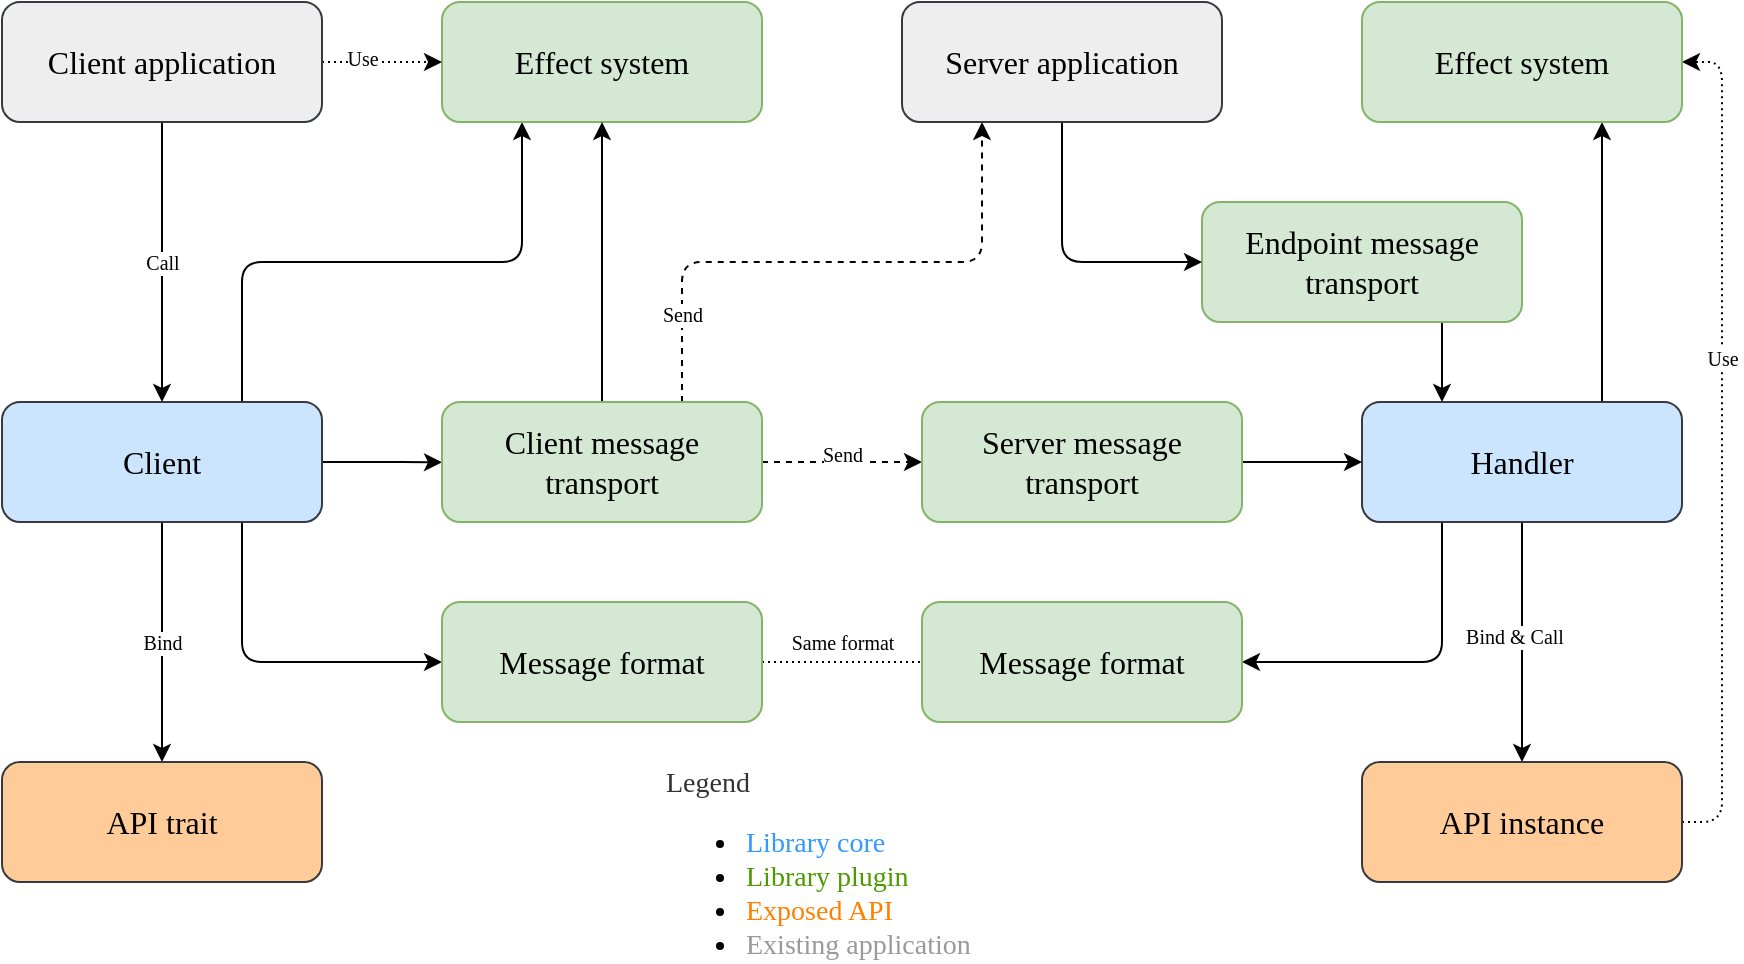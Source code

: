 <mxfile version="14.6.13" type="device"><diagram id="pAZn8SMdnCBxQi3O8JhO" name="Page-1"><mxGraphModel dx="1422" dy="832" grid="1" gridSize="10" guides="1" tooltips="1" connect="1" arrows="1" fold="1" page="1" pageScale="1" pageWidth="850" pageHeight="1100" math="0" shadow="0"><root><mxCell id="0"/><mxCell id="1" parent="0"/><mxCell id="24CM7QICUZKC2I2Vp8Kq-11" style="edgeStyle=orthogonalEdgeStyle;rounded=1;orthogonalLoop=1;jettySize=auto;html=1;exitX=0.75;exitY=1;exitDx=0;exitDy=0;entryX=0;entryY=0.5;entryDx=0;entryDy=0;fontFamily=Verdana;fontSize=16;" parent="1" source="24CM7QICUZKC2I2Vp8Kq-1" target="24CM7QICUZKC2I2Vp8Kq-6" edge="1"><mxGeometry relative="1" as="geometry"><Array as="points"><mxPoint x="220" y="390"/></Array></mxGeometry></mxCell><mxCell id="24CM7QICUZKC2I2Vp8Kq-13" style="edgeStyle=orthogonalEdgeStyle;rounded=1;orthogonalLoop=1;jettySize=auto;html=1;exitX=1;exitY=0.5;exitDx=0;exitDy=0;entryX=0;entryY=0.5;entryDx=0;entryDy=0;fontFamily=Verdana;fontSize=16;strokeColor=none;" parent="1" source="24CM7QICUZKC2I2Vp8Kq-1" target="24CM7QICUZKC2I2Vp8Kq-8" edge="1"><mxGeometry relative="1" as="geometry"/></mxCell><mxCell id="24CM7QICUZKC2I2Vp8Kq-20" style="edgeStyle=none;rounded=1;orthogonalLoop=1;jettySize=auto;html=1;exitX=0.5;exitY=1;exitDx=0;exitDy=0;fontFamily=Verdana;fontSize=16;strokeColor=none;" parent="1" source="24CM7QICUZKC2I2Vp8Kq-1" target="24CM7QICUZKC2I2Vp8Kq-18" edge="1"><mxGeometry relative="1" as="geometry"/></mxCell><mxCell id="24CM7QICUZKC2I2Vp8Kq-28" style="edgeStyle=orthogonalEdgeStyle;rounded=1;orthogonalLoop=1;jettySize=auto;html=1;exitX=0.75;exitY=0;exitDx=0;exitDy=0;entryX=0.25;entryY=1;entryDx=0;entryDy=0;fontFamily=Verdana;fontSize=16;" parent="1" source="24CM7QICUZKC2I2Vp8Kq-1" target="24CM7QICUZKC2I2Vp8Kq-3" edge="1"><mxGeometry relative="1" as="geometry"><Array as="points"><mxPoint x="220" y="190"/><mxPoint x="360" y="190"/></Array></mxGeometry></mxCell><mxCell id="24CM7QICUZKC2I2Vp8Kq-34" style="edgeStyle=orthogonalEdgeStyle;rounded=1;orthogonalLoop=1;jettySize=auto;html=1;exitX=1;exitY=0.5;exitDx=0;exitDy=0;fontFamily=Verdana;fontSize=16;strokeColor=#000000;" parent="1" source="24CM7QICUZKC2I2Vp8Kq-1" edge="1"><mxGeometry relative="1" as="geometry"><mxPoint x="320" y="290.138" as="targetPoint"/></mxGeometry></mxCell><mxCell id="24CM7QICUZKC2I2Vp8Kq-39" style="edgeStyle=orthogonalEdgeStyle;rounded=1;orthogonalLoop=1;jettySize=auto;html=1;exitX=0.5;exitY=1;exitDx=0;exitDy=0;entryX=0.5;entryY=0;entryDx=0;entryDy=0;fontFamily=Verdana;fontSize=16;strokeColor=#000000;" parent="1" source="24CM7QICUZKC2I2Vp8Kq-1" target="24CM7QICUZKC2I2Vp8Kq-18" edge="1"><mxGeometry relative="1" as="geometry"/></mxCell><mxCell id="24CM7QICUZKC2I2Vp8Kq-1" value="&lt;font style=&quot;font-size: 16px;&quot;&gt;Client&lt;/font&gt;" style="rounded=1;whiteSpace=wrap;html=1;fillColor=#cce5ff;strokeColor=#36393d;fontFamily=Verdana;fontSize=16;" parent="1" vertex="1"><mxGeometry x="100" y="260" width="160" height="60" as="geometry"/></mxCell><mxCell id="24CM7QICUZKC2I2Vp8Kq-21" style="edgeStyle=orthogonalEdgeStyle;rounded=1;orthogonalLoop=1;jettySize=auto;html=1;exitX=0.5;exitY=1;exitDx=0;exitDy=0;fontFamily=Verdana;fontSize=16;" parent="1" source="24CM7QICUZKC2I2Vp8Kq-2" target="24CM7QICUZKC2I2Vp8Kq-19" edge="1"><mxGeometry relative="1" as="geometry"/></mxCell><mxCell id="24CM7QICUZKC2I2Vp8Kq-49" style="edgeStyle=orthogonalEdgeStyle;rounded=1;orthogonalLoop=1;jettySize=auto;html=1;exitX=0.25;exitY=1;exitDx=0;exitDy=0;entryX=1;entryY=0.5;entryDx=0;entryDy=0;fontFamily=Verdana;fontSize=16;strokeColor=#000000;" parent="1" source="24CM7QICUZKC2I2Vp8Kq-2" target="24CM7QICUZKC2I2Vp8Kq-41" edge="1"><mxGeometry relative="1" as="geometry"><Array as="points"><mxPoint x="820" y="390"/></Array></mxGeometry></mxCell><mxCell id="24CM7QICUZKC2I2Vp8Kq-56" style="edgeStyle=orthogonalEdgeStyle;rounded=1;orthogonalLoop=1;jettySize=auto;html=1;exitX=0.75;exitY=0;exitDx=0;exitDy=0;entryX=0.75;entryY=1;entryDx=0;entryDy=0;fontFamily=Verdana;fontSize=16;strokeColor=#000000;" parent="1" source="24CM7QICUZKC2I2Vp8Kq-2" target="24CM7QICUZKC2I2Vp8Kq-35" edge="1"><mxGeometry relative="1" as="geometry"/></mxCell><mxCell id="24CM7QICUZKC2I2Vp8Kq-2" value="&lt;font style=&quot;font-size: 16px;&quot;&gt;Handler&lt;/font&gt;" style="rounded=1;whiteSpace=wrap;html=1;fillColor=#cce5ff;strokeColor=#36393d;fontFamily=Verdana;fontSize=16;" parent="1" vertex="1"><mxGeometry x="780" y="260" width="160" height="60" as="geometry"/></mxCell><mxCell id="24CM7QICUZKC2I2Vp8Kq-3" value="&lt;font style=&quot;font-size: 16px;&quot;&gt;Effect system&lt;/font&gt;" style="rounded=1;whiteSpace=wrap;html=1;fillColor=#d5e8d4;strokeColor=#82b366;fontFamily=Verdana;fontSize=16;verticalAlign=middle;" parent="1" vertex="1"><mxGeometry x="320" y="60" width="160" height="60" as="geometry"/></mxCell><mxCell id="24CM7QICUZKC2I2Vp8Kq-48" style="edgeStyle=orthogonalEdgeStyle;rounded=1;orthogonalLoop=1;jettySize=auto;html=1;exitX=1;exitY=0.5;exitDx=0;exitDy=0;entryX=0;entryY=0.5;entryDx=0;entryDy=0;fontFamily=Verdana;fontSize=16;strokeColor=#000000;dashed=1;dashPattern=1 2;endArrow=none;endFill=0;" parent="1" source="24CM7QICUZKC2I2Vp8Kq-6" target="24CM7QICUZKC2I2Vp8Kq-41" edge="1"><mxGeometry relative="1" as="geometry"/></mxCell><mxCell id="24CM7QICUZKC2I2Vp8Kq-63" value="Same format" style="edgeLabel;html=1;align=center;verticalAlign=middle;resizable=0;points=[];fontSize=10;fontFamily=Verdana;" parent="24CM7QICUZKC2I2Vp8Kq-48" vertex="1" connectable="0"><mxGeometry x="-0.284" y="-3" relative="1" as="geometry"><mxPoint x="11" y="-13" as="offset"/></mxGeometry></mxCell><mxCell id="24CM7QICUZKC2I2Vp8Kq-6" value="&lt;font style=&quot;font-size: 16px;&quot;&gt;Message format&lt;/font&gt;" style="rounded=1;whiteSpace=wrap;html=1;fillColor=#d5e8d4;strokeColor=#82b366;fontFamily=Verdana;fontSize=16;" parent="1" vertex="1"><mxGeometry x="320" y="360" width="160" height="60" as="geometry"/></mxCell><mxCell id="24CM7QICUZKC2I2Vp8Kq-25" style="edgeStyle=orthogonalEdgeStyle;rounded=1;orthogonalLoop=1;jettySize=auto;html=1;exitX=1;exitY=0.5;exitDx=0;exitDy=0;entryX=0;entryY=0.5;entryDx=0;entryDy=0;fontFamily=Verdana;fontSize=16;dashed=1;" parent="1" source="24CM7QICUZKC2I2Vp8Kq-8" target="24CM7QICUZKC2I2Vp8Kq-16" edge="1"><mxGeometry relative="1" as="geometry"/></mxCell><mxCell id="24CM7QICUZKC2I2Vp8Kq-31" style="edgeStyle=orthogonalEdgeStyle;rounded=1;orthogonalLoop=1;jettySize=auto;html=1;exitX=0.75;exitY=0;exitDx=0;exitDy=0;fontFamily=Verdana;fontSize=16;dashed=1;entryX=0.25;entryY=1;entryDx=0;entryDy=0;" parent="1" source="24CM7QICUZKC2I2Vp8Kq-8" target="24CM7QICUZKC2I2Vp8Kq-22" edge="1"><mxGeometry relative="1" as="geometry"><Array as="points"><mxPoint x="440" y="190"/><mxPoint x="590" y="190"/></Array></mxGeometry></mxCell><mxCell id="24CM7QICUZKC2I2Vp8Kq-61" style="edgeStyle=orthogonalEdgeStyle;rounded=1;orthogonalLoop=1;jettySize=auto;html=1;exitX=0.5;exitY=0;exitDx=0;exitDy=0;entryX=0.5;entryY=1;entryDx=0;entryDy=0;fontFamily=Verdana;fontSize=16;strokeColor=#000000;" parent="1" source="24CM7QICUZKC2I2Vp8Kq-8" target="24CM7QICUZKC2I2Vp8Kq-3" edge="1"><mxGeometry relative="1" as="geometry"/></mxCell><mxCell id="24CM7QICUZKC2I2Vp8Kq-8" value="&lt;font style=&quot;font-size: 16px&quot;&gt;Client message transport&lt;/font&gt;" style="rounded=1;whiteSpace=wrap;html=1;fillColor=#d5e8d4;strokeColor=#82b366;fontFamily=Verdana;fontSize=16;" parent="1" vertex="1"><mxGeometry x="320" y="260" width="160" height="60" as="geometry"/></mxCell><mxCell id="24CM7QICUZKC2I2Vp8Kq-24" style="edgeStyle=orthogonalEdgeStyle;rounded=1;orthogonalLoop=1;jettySize=auto;html=1;exitX=1;exitY=0.5;exitDx=0;exitDy=0;fontFamily=Verdana;fontSize=16;" parent="1" source="24CM7QICUZKC2I2Vp8Kq-16" target="24CM7QICUZKC2I2Vp8Kq-2" edge="1"><mxGeometry relative="1" as="geometry"/></mxCell><mxCell id="24CM7QICUZKC2I2Vp8Kq-16" value="&lt;font style=&quot;font-size: 16px&quot;&gt;Server message transport&lt;/font&gt;" style="rounded=1;whiteSpace=wrap;html=1;fillColor=#d5e8d4;strokeColor=#82b366;fontFamily=Verdana;fontSize=16;" parent="1" vertex="1"><mxGeometry x="560" y="260" width="160" height="60" as="geometry"/></mxCell><mxCell id="24CM7QICUZKC2I2Vp8Kq-60" style="edgeStyle=orthogonalEdgeStyle;rounded=1;orthogonalLoop=1;jettySize=auto;html=1;exitX=0.75;exitY=1;exitDx=0;exitDy=0;entryX=0.25;entryY=0;entryDx=0;entryDy=0;fontFamily=Verdana;fontSize=16;strokeColor=#000000;" parent="1" source="24CM7QICUZKC2I2Vp8Kq-17" target="24CM7QICUZKC2I2Vp8Kq-2" edge="1"><mxGeometry relative="1" as="geometry"/></mxCell><mxCell id="24CM7QICUZKC2I2Vp8Kq-17" value="&lt;font style=&quot;font-size: 16px&quot;&gt;Endpoint message transport&lt;/font&gt;" style="rounded=1;whiteSpace=wrap;html=1;fillColor=#d5e8d4;strokeColor=#82b366;fontFamily=Verdana;fontSize=16;" parent="1" vertex="1"><mxGeometry x="700" y="160" width="160" height="60" as="geometry"/></mxCell><mxCell id="24CM7QICUZKC2I2Vp8Kq-18" value="&lt;font style=&quot;font-size: 16px&quot;&gt;API trait&lt;/font&gt;" style="rounded=1;whiteSpace=wrap;html=1;fillColor=#ffcc99;strokeColor=#36393d;fontFamily=Verdana;fontSize=16;" parent="1" vertex="1"><mxGeometry x="100" y="440" width="160" height="60" as="geometry"/></mxCell><mxCell id="24CM7QICUZKC2I2Vp8Kq-72" style="edgeStyle=orthogonalEdgeStyle;rounded=1;orthogonalLoop=1;jettySize=auto;html=1;exitX=1;exitY=0.5;exitDx=0;exitDy=0;entryX=1;entryY=0.5;entryDx=0;entryDy=0;dashed=1;dashPattern=1 2;fontFamily=Verdana;fontSize=10;strokeColor=#000000;" parent="1" source="24CM7QICUZKC2I2Vp8Kq-19" target="24CM7QICUZKC2I2Vp8Kq-35" edge="1"><mxGeometry relative="1" as="geometry"/></mxCell><mxCell id="24CM7QICUZKC2I2Vp8Kq-19" value="&lt;font style=&quot;font-size: 16px&quot;&gt;API instance&lt;/font&gt;" style="rounded=1;whiteSpace=wrap;html=1;fillColor=#ffcc99;strokeColor=#36393d;fontFamily=Verdana;fontSize=16;" parent="1" vertex="1"><mxGeometry x="780" y="440" width="160" height="60" as="geometry"/></mxCell><mxCell id="24CM7QICUZKC2I2Vp8Kq-57" style="edgeStyle=orthogonalEdgeStyle;rounded=1;orthogonalLoop=1;jettySize=auto;html=1;fontFamily=Verdana;fontSize=16;strokeColor=#000000;entryX=0;entryY=0.5;entryDx=0;entryDy=0;" parent="1" source="24CM7QICUZKC2I2Vp8Kq-22" target="24CM7QICUZKC2I2Vp8Kq-17" edge="1"><mxGeometry relative="1" as="geometry"><mxPoint x="740" y="160" as="targetPoint"/></mxGeometry></mxCell><mxCell id="24CM7QICUZKC2I2Vp8Kq-22" value="&lt;font style=&quot;font-size: 16px&quot;&gt;Server application&lt;/font&gt;" style="rounded=1;whiteSpace=wrap;html=1;fillColor=#eeeeee;strokeColor=#36393d;fontFamily=Verdana;fontSize=16;" parent="1" vertex="1"><mxGeometry x="550" y="60" width="160" height="60" as="geometry"/></mxCell><mxCell id="24CM7QICUZKC2I2Vp8Kq-29" style="edgeStyle=orthogonalEdgeStyle;rounded=1;orthogonalLoop=1;jettySize=auto;html=1;exitX=0.5;exitY=1;exitDx=0;exitDy=0;fontFamily=Verdana;fontSize=16;" parent="1" source="24CM7QICUZKC2I2Vp8Kq-23" target="24CM7QICUZKC2I2Vp8Kq-1" edge="1"><mxGeometry relative="1" as="geometry"/></mxCell><mxCell id="24CM7QICUZKC2I2Vp8Kq-71" style="edgeStyle=orthogonalEdgeStyle;rounded=1;orthogonalLoop=1;jettySize=auto;html=1;exitX=1;exitY=0.5;exitDx=0;exitDy=0;entryX=0;entryY=0.5;entryDx=0;entryDy=0;fontFamily=Verdana;fontSize=10;strokeColor=#000000;dashed=1;dashPattern=1 2;" parent="1" source="24CM7QICUZKC2I2Vp8Kq-23" target="24CM7QICUZKC2I2Vp8Kq-3" edge="1"><mxGeometry relative="1" as="geometry"/></mxCell><mxCell id="24CM7QICUZKC2I2Vp8Kq-23" value="&lt;font style=&quot;font-size: 16px&quot;&gt;Client application&lt;/font&gt;" style="rounded=1;whiteSpace=wrap;html=1;fillColor=#eeeeee;strokeColor=#36393d;fontFamily=Verdana;fontSize=16;" parent="1" vertex="1"><mxGeometry x="100" y="60" width="160" height="60" as="geometry"/></mxCell><mxCell id="24CM7QICUZKC2I2Vp8Kq-35" value="&lt;font style=&quot;font-size: 16px;&quot;&gt;Effect system&lt;/font&gt;" style="rounded=1;whiteSpace=wrap;html=1;fillColor=#d5e8d4;strokeColor=#82b366;fontFamily=Verdana;fontSize=16;verticalAlign=middle;" parent="1" vertex="1"><mxGeometry x="780" y="60" width="160" height="60" as="geometry"/></mxCell><mxCell id="24CM7QICUZKC2I2Vp8Kq-41" value="&lt;font style=&quot;font-size: 16px;&quot;&gt;Message format&lt;/font&gt;" style="rounded=1;whiteSpace=wrap;html=1;fillColor=#d5e8d4;strokeColor=#82b366;fontFamily=Verdana;fontSize=16;" parent="1" vertex="1"><mxGeometry x="560" y="360" width="160" height="60" as="geometry"/></mxCell><mxCell id="24CM7QICUZKC2I2Vp8Kq-64" value="Bind" style="edgeLabel;html=1;align=center;verticalAlign=middle;resizable=0;points=[];fontSize=10;fontFamily=Verdana;" parent="1" vertex="1" connectable="0"><mxGeometry x="180" y="380" as="geometry"/></mxCell><mxCell id="24CM7QICUZKC2I2Vp8Kq-66" value="Bind &amp;amp; Call" style="edgeLabel;html=1;align=center;verticalAlign=middle;resizable=0;points=[];fontSize=10;fontFamily=Verdana;" parent="1" vertex="1" connectable="0"><mxGeometry x="870" y="370" as="geometry"><mxPoint x="-14" y="7" as="offset"/></mxGeometry></mxCell><mxCell id="24CM7QICUZKC2I2Vp8Kq-67" value="Call" style="edgeLabel;html=1;align=center;verticalAlign=middle;resizable=0;points=[];fontSize=10;fontFamily=Verdana;" parent="1" vertex="1" connectable="0"><mxGeometry x="180" y="190" as="geometry"/></mxCell><mxCell id="24CM7QICUZKC2I2Vp8Kq-68" value="Send" style="edgeLabel;html=1;align=center;verticalAlign=middle;resizable=0;points=[];fontSize=10;fontFamily=Verdana;" parent="1" vertex="1" connectable="0"><mxGeometry x="450" y="210" as="geometry"><mxPoint x="-10" y="6" as="offset"/></mxGeometry></mxCell><mxCell id="24CM7QICUZKC2I2Vp8Kq-70" value="Send" style="edgeLabel;html=1;align=center;verticalAlign=middle;resizable=0;points=[];fontSize=10;fontFamily=Verdana;" parent="1" vertex="1" connectable="0"><mxGeometry x="530" y="280" as="geometry"><mxPoint x="-10" y="6" as="offset"/></mxGeometry></mxCell><mxCell id="24CM7QICUZKC2I2Vp8Kq-74" value="Use" style="edgeLabel;html=1;align=center;verticalAlign=middle;resizable=0;points=[];fontSize=10;fontFamily=Verdana;" parent="1" vertex="1" connectable="0"><mxGeometry x="290" y="90" as="geometry"><mxPoint x="-10" y="-2" as="offset"/></mxGeometry></mxCell><mxCell id="24CM7QICUZKC2I2Vp8Kq-75" value="Use" style="edgeLabel;html=1;align=center;verticalAlign=middle;resizable=0;points=[];fontSize=10;fontFamily=Verdana;" parent="1" vertex="1" connectable="0"><mxGeometry x="970" y="240" as="geometry"><mxPoint x="-10" y="-2" as="offset"/></mxGeometry></mxCell><mxCell id="gqd9Gs8hmOqavoVtH0Ol-9" value="&lt;div style=&quot;font-size: 14px&quot;&gt;&lt;font color=&quot;#333333&quot; style=&quot;font-size: 14px&quot;&gt;Legend&lt;/font&gt;&lt;/div&gt;&lt;ul style=&quot;font-size: 14px&quot;&gt;&lt;li&gt;&lt;font style=&quot;font-size: 14px&quot; color=&quot;#3399ff&quot;&gt;Library core&lt;/font&gt;&lt;/li&gt;&lt;li&gt;&lt;font style=&quot;font-size: 14px&quot; color=&quot;#4d9900&quot;&gt;Library plugin&lt;/font&gt;&lt;/li&gt;&lt;li&gt;&lt;font color=&quot;#ff8000&quot; style=&quot;font-size: 14px&quot;&gt;Exposed API&lt;/font&gt;&lt;/li&gt;&lt;li&gt;&lt;font style=&quot;font-size: 14px&quot; color=&quot;#999999&quot;&gt;Existing application&lt;/font&gt;&lt;/li&gt;&lt;/ul&gt;" style="text;strokeColor=none;fillColor=none;html=1;whiteSpace=wrap;verticalAlign=middle;overflow=hidden;fontFamily=Verdana;fontSize=12;align=left;" parent="1" vertex="1"><mxGeometry x="430" y="440" width="210" height="100" as="geometry"/></mxCell></root></mxGraphModel></diagram></mxfile>